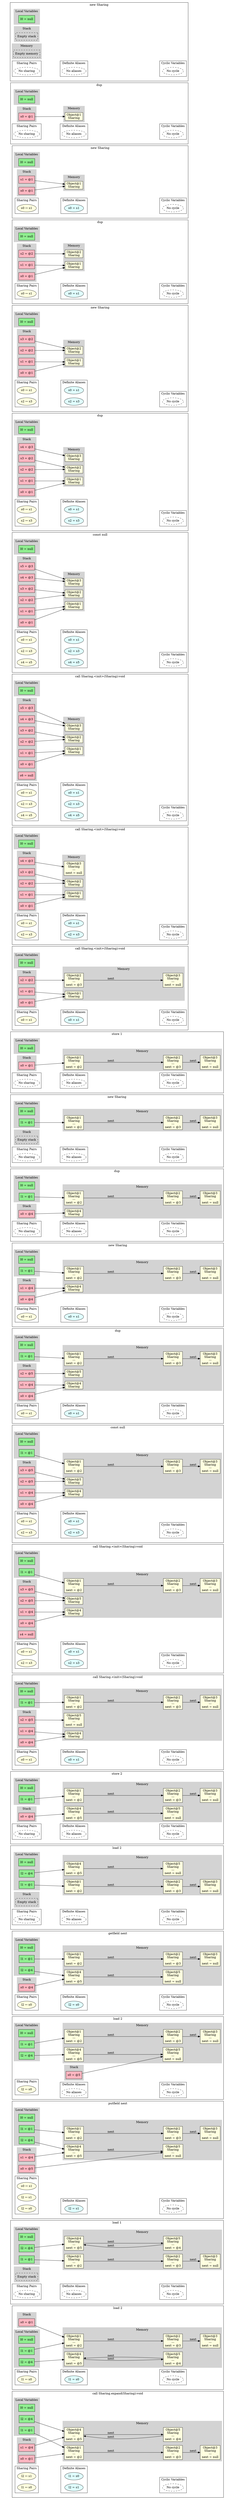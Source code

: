 digraph MemoryGraph {
 node [shape=box, style=filled, fillcolor=lightblue];
 rankdir=LR;

 // Invisible anchor subgraph
 subgraph cluster_anchor {
 style=invis;
 anchor [style=invis, shape=point, width=0, height=0];
 }

 // Starting point for subgraph ordering
 anchor_start [style=invis, shape=point];

 anchor_530939452598342 [style=invis, shape=point];
 anchor_start -> anchor_530939452598342 [style=invis];
 anchor_start = anchor_530939452598342;

 subgraph cluster_530939452598342 {
 anchor_530939452598342 [style=invis];
 label="new Sharing";
 subgraph cluster_locals_530939452598342 {
 label="Local Variables";
 style=filled;
 color=lightgrey;
 node [style=filled, fillcolor=lightgreen];
 "l0_530939452598342" [label="l0 = null"];
 }

 subgraph cluster_stack_530939452598342 {
 label="Stack";
 style=filled;
 color=lightgrey;
 node [style=filled, fillcolor=lightpink];
 "empty_stack_530939452598342" [label="Empty stack", style=dashed, fillcolor=white];
 }

 subgraph cluster_memory_530939452598342 {
 label="Memory";
 style=filled;
 color=lightgrey;
 node [style=filled, fillcolor=lightyellow];
 "empty_memory_530939452598342" [label="Empty memory", style=dashed, fillcolor=white];
 }


 // Sharing pairs
 subgraph cluster_sharing_530939452598342 {
 label="Sharing Pairs";
 node [shape=ellipse, style=filled, fillcolor=lightyellow];
 "empty_sharing_530939452598342" [label="No sharing", style=dashed, fillcolor=white];
 }

    // Alias pairs
    subgraph cluster_aliases_530939452598342 {
      label="Definite Aliases";
      node [shape=ellipse, style=filled, fillcolor=lightcyan];
      "empty_alias_530939452598342" [label="No aliases", style=dashed, fillcolor=white];
    }

 // Cyclic variables
 subgraph cluster_cyclic_530939452598342 {
 label="Cyclic Variables";
 node [shape=ellipse];
 "empty_cyclic_530939452598342" [label="No cycle", style=dashed, fillcolor=white];
 }
 // Invisible edge for horizontal alignment
 "empty_sharing_530939452598342" -> "empty_alias_530939452598342" [style=invis, weight=10];
 // Invisible edge for horizontal alignment
 "empty_alias_530939452598342" -> "empty_cyclic_530939452598342" [style=invis, weight=10];
 }
 anchor_530939456275569 [style=invis, shape=point];
 anchor_start -> anchor_530939456275569 [style=invis];
 anchor_start = anchor_530939456275569;

 subgraph cluster_530939456275569 {
 anchor_530939456275569 [style=invis];
 label="dup";
 subgraph cluster_locals_530939456275569 {
 label="Local Variables";
 style=filled;
 color=lightgrey;
 node [style=filled, fillcolor=lightgreen];
 "l0_530939456275569" [label="l0 = null"];
 }

 subgraph cluster_stack_530939456275569 {
 label="Stack";
 style=filled;
 color=lightgrey;
 node [style=filled, fillcolor=lightpink];
 "s0_530939456275569" [label="s0 = @1"];
 }

 subgraph cluster_memory_530939456275569 {
 label="Memory";
 style=filled;
 color=lightgrey;
 node [style=filled, fillcolor=lightyellow];
 "obj1_530939456275569" [label="Object@1\nSharing"];
 }

 "s0_530939456275569" -> "obj1_530939456275569";

 // Sharing pairs
 subgraph cluster_sharing_530939456275569 {
 label="Sharing Pairs";
 node [shape=ellipse, style=filled, fillcolor=lightyellow];
 "empty_sharing_530939456275569" [label="No sharing", style=dashed, fillcolor=white];
 }

    // Alias pairs
    subgraph cluster_aliases_530939456275569 {
      label="Definite Aliases";
      node [shape=ellipse, style=filled, fillcolor=lightcyan];
      "empty_alias_530939456275569" [label="No aliases", style=dashed, fillcolor=white];
    }

 // Cyclic variables
 subgraph cluster_cyclic_530939456275569 {
 label="Cyclic Variables";
 node [shape=ellipse];
 "empty_cyclic_530939456275569" [label="No cycle", style=dashed, fillcolor=white];
 }
 // Invisible edge for horizontal alignment
 "empty_sharing_530939456275569" -> "empty_alias_530939456275569" [style=invis, weight=10];
 // Invisible edge for horizontal alignment
 "empty_alias_530939456275569" -> "empty_cyclic_530939456275569" [style=invis, weight=10];
 }
 anchor_530939457471762 [style=invis, shape=point];
 anchor_start -> anchor_530939457471762 [style=invis];
 anchor_start = anchor_530939457471762;

 subgraph cluster_530939457471762 {
 anchor_530939457471762 [style=invis];
 label="new Sharing";
 subgraph cluster_locals_530939457471762 {
 label="Local Variables";
 style=filled;
 color=lightgrey;
 node [style=filled, fillcolor=lightgreen];
 "l0_530939457471762" [label="l0 = null"];
 }

 subgraph cluster_stack_530939457471762 {
 label="Stack";
 style=filled;
 color=lightgrey;
 node [style=filled, fillcolor=lightpink];
 "s0_530939457471762" [label="s0 = @1"];
 "s1_530939457471762" [label="s1 = @1"];
 }

 subgraph cluster_memory_530939457471762 {
 label="Memory";
 style=filled;
 color=lightgrey;
 node [style=filled, fillcolor=lightyellow];
 "obj1_530939457471762" [label="Object@1\nSharing"];
 }

 "s0_530939457471762" -> "obj1_530939457471762";
 "s1_530939457471762" -> "obj1_530939457471762";

 // Sharing pairs
 subgraph cluster_sharing_530939457471762 {
 label="Sharing Pairs";
 node [shape=ellipse, style=filled, fillcolor=lightyellow];
 "pair0_530939457471762" [label="s0 ↔ s1"];
 }

    // Alias pairs
    subgraph cluster_aliases_530939457471762 {
      label="Definite Aliases";
      node [shape=ellipse, style=filled, fillcolor=lightcyan];
      "alias0_530939457471762" [label="s0 = s1"];
    }

 // Cyclic variables
 subgraph cluster_cyclic_530939457471762 {
 label="Cyclic Variables";
 node [shape=ellipse];
 "empty_cyclic_530939457471762" [label="No cycle", style=dashed, fillcolor=white];
 }
 // Invisible edge for horizontal alignment
 "pair0_530939457471762" -> "alias0_530939457471762" [style=invis, weight=10];
 // Invisible edge for horizontal alignment
 "alias0_530939457471762" -> "empty_cyclic_530939457471762" [style=invis, weight=10];
 }
 anchor_530939460125138 [style=invis, shape=point];
 anchor_start -> anchor_530939460125138 [style=invis];
 anchor_start = anchor_530939460125138;

 subgraph cluster_530939460125138 {
 anchor_530939460125138 [style=invis];
 label="dup";
 subgraph cluster_locals_530939460125138 {
 label="Local Variables";
 style=filled;
 color=lightgrey;
 node [style=filled, fillcolor=lightgreen];
 "l0_530939460125138" [label="l0 = null"];
 }

 subgraph cluster_stack_530939460125138 {
 label="Stack";
 style=filled;
 color=lightgrey;
 node [style=filled, fillcolor=lightpink];
 "s0_530939460125138" [label="s0 = @1"];
 "s1_530939460125138" [label="s1 = @1"];
 "s2_530939460125138" [label="s2 = @2"];
 }

 subgraph cluster_memory_530939460125138 {
 label="Memory";
 style=filled;
 color=lightgrey;
 node [style=filled, fillcolor=lightyellow];
 "obj1_530939460125138" [label="Object@1\nSharing"];
 "obj2_530939460125138" [label="Object@2\nSharing"];
 }

 "s0_530939460125138" -> "obj1_530939460125138";
 "s1_530939460125138" -> "obj1_530939460125138";
 "s2_530939460125138" -> "obj2_530939460125138";

 // Sharing pairs
 subgraph cluster_sharing_530939460125138 {
 label="Sharing Pairs";
 node [shape=ellipse, style=filled, fillcolor=lightyellow];
 "pair0_530939460125138" [label="s0 ↔ s1"];
 }

    // Alias pairs
    subgraph cluster_aliases_530939460125138 {
      label="Definite Aliases";
      node [shape=ellipse, style=filled, fillcolor=lightcyan];
      "alias0_530939460125138" [label="s0 = s1"];
    }

 // Cyclic variables
 subgraph cluster_cyclic_530939460125138 {
 label="Cyclic Variables";
 node [shape=ellipse];
 "empty_cyclic_530939460125138" [label="No cycle", style=dashed, fillcolor=white];
 }
 // Invisible edge for horizontal alignment
 "pair0_530939460125138" -> "alias0_530939460125138" [style=invis, weight=10];
 // Invisible edge for horizontal alignment
 "alias0_530939460125138" -> "empty_cyclic_530939460125138" [style=invis, weight=10];
 }
 anchor_530939461370023 [style=invis, shape=point];
 anchor_start -> anchor_530939461370023 [style=invis];
 anchor_start = anchor_530939461370023;

 subgraph cluster_530939461370023 {
 anchor_530939461370023 [style=invis];
 label="new Sharing";
 subgraph cluster_locals_530939461370023 {
 label="Local Variables";
 style=filled;
 color=lightgrey;
 node [style=filled, fillcolor=lightgreen];
 "l0_530939461370023" [label="l0 = null"];
 }

 subgraph cluster_stack_530939461370023 {
 label="Stack";
 style=filled;
 color=lightgrey;
 node [style=filled, fillcolor=lightpink];
 "s0_530939461370023" [label="s0 = @1"];
 "s1_530939461370023" [label="s1 = @1"];
 "s2_530939461370023" [label="s2 = @2"];
 "s3_530939461370023" [label="s3 = @2"];
 }

 subgraph cluster_memory_530939461370023 {
 label="Memory";
 style=filled;
 color=lightgrey;
 node [style=filled, fillcolor=lightyellow];
 "obj1_530939461370023" [label="Object@1\nSharing"];
 "obj2_530939461370023" [label="Object@2\nSharing"];
 }

 "s0_530939461370023" -> "obj1_530939461370023";
 "s1_530939461370023" -> "obj1_530939461370023";
 "s2_530939461370023" -> "obj2_530939461370023";
 "s3_530939461370023" -> "obj2_530939461370023";

 // Sharing pairs
 subgraph cluster_sharing_530939461370023 {
 label="Sharing Pairs";
 node [shape=ellipse, style=filled, fillcolor=lightyellow];
 "pair0_530939461370023" [label="s0 ↔ s1"];
 "pair1_530939461370023" [label="s2 ↔ s3"];
 }

    // Alias pairs
    subgraph cluster_aliases_530939461370023 {
      label="Definite Aliases";
      node [shape=ellipse, style=filled, fillcolor=lightcyan];
      "alias0_530939461370023" [label="s0 = s1"];
      "alias1_530939461370023" [label="s2 = s3"];
    }

 // Cyclic variables
 subgraph cluster_cyclic_530939461370023 {
 label="Cyclic Variables";
 node [shape=ellipse];
 "empty_cyclic_530939461370023" [label="No cycle", style=dashed, fillcolor=white];
 }
 // Invisible edge for horizontal alignment
 "pair1_530939461370023" -> "alias1_530939461370023" [style=invis, weight=10];
 // Invisible edge for horizontal alignment
 "alias1_530939461370023" -> "empty_cyclic_530939461370023" [style=invis, weight=10];
 }
 anchor_530939463911241 [style=invis, shape=point];
 anchor_start -> anchor_530939463911241 [style=invis];
 anchor_start = anchor_530939463911241;

 subgraph cluster_530939463911241 {
 anchor_530939463911241 [style=invis];
 label="dup";
 subgraph cluster_locals_530939463911241 {
 label="Local Variables";
 style=filled;
 color=lightgrey;
 node [style=filled, fillcolor=lightgreen];
 "l0_530939463911241" [label="l0 = null"];
 }

 subgraph cluster_stack_530939463911241 {
 label="Stack";
 style=filled;
 color=lightgrey;
 node [style=filled, fillcolor=lightpink];
 "s0_530939463911241" [label="s0 = @1"];
 "s1_530939463911241" [label="s1 = @1"];
 "s2_530939463911241" [label="s2 = @2"];
 "s3_530939463911241" [label="s3 = @2"];
 "s4_530939463911241" [label="s4 = @3"];
 }

 subgraph cluster_memory_530939463911241 {
 label="Memory";
 style=filled;
 color=lightgrey;
 node [style=filled, fillcolor=lightyellow];
 "obj1_530939463911241" [label="Object@1\nSharing"];
 "obj2_530939463911241" [label="Object@2\nSharing"];
 "obj3_530939463911241" [label="Object@3\nSharing"];
 }

 "s0_530939463911241" -> "obj1_530939463911241";
 "s1_530939463911241" -> "obj1_530939463911241";
 "s2_530939463911241" -> "obj2_530939463911241";
 "s3_530939463911241" -> "obj2_530939463911241";
 "s4_530939463911241" -> "obj3_530939463911241";

 // Sharing pairs
 subgraph cluster_sharing_530939463911241 {
 label="Sharing Pairs";
 node [shape=ellipse, style=filled, fillcolor=lightyellow];
 "pair0_530939463911241" [label="s0 ↔ s1"];
 "pair1_530939463911241" [label="s2 ↔ s3"];
 }

    // Alias pairs
    subgraph cluster_aliases_530939463911241 {
      label="Definite Aliases";
      node [shape=ellipse, style=filled, fillcolor=lightcyan];
      "alias0_530939463911241" [label="s0 = s1"];
      "alias1_530939463911241" [label="s2 = s3"];
    }

 // Cyclic variables
 subgraph cluster_cyclic_530939463911241 {
 label="Cyclic Variables";
 node [shape=ellipse];
 "empty_cyclic_530939463911241" [label="No cycle", style=dashed, fillcolor=white];
 }
 // Invisible edge for horizontal alignment
 "pair1_530939463911241" -> "alias1_530939463911241" [style=invis, weight=10];
 // Invisible edge for horizontal alignment
 "alias1_530939463911241" -> "empty_cyclic_530939463911241" [style=invis, weight=10];
 }
 anchor_530939466266477 [style=invis, shape=point];
 anchor_start -> anchor_530939466266477 [style=invis];
 anchor_start = anchor_530939466266477;

 subgraph cluster_530939466266477 {
 anchor_530939466266477 [style=invis];
 label="const null";
 subgraph cluster_locals_530939466266477 {
 label="Local Variables";
 style=filled;
 color=lightgrey;
 node [style=filled, fillcolor=lightgreen];
 "l0_530939466266477" [label="l0 = null"];
 }

 subgraph cluster_stack_530939466266477 {
 label="Stack";
 style=filled;
 color=lightgrey;
 node [style=filled, fillcolor=lightpink];
 "s0_530939466266477" [label="s0 = @1"];
 "s1_530939466266477" [label="s1 = @1"];
 "s2_530939466266477" [label="s2 = @2"];
 "s3_530939466266477" [label="s3 = @2"];
 "s4_530939466266477" [label="s4 = @3"];
 "s5_530939466266477" [label="s5 = @3"];
 }

 subgraph cluster_memory_530939466266477 {
 label="Memory";
 style=filled;
 color=lightgrey;
 node [style=filled, fillcolor=lightyellow];
 "obj1_530939466266477" [label="Object@1\nSharing"];
 "obj2_530939466266477" [label="Object@2\nSharing"];
 "obj3_530939466266477" [label="Object@3\nSharing"];
 }

 "s0_530939466266477" -> "obj1_530939466266477";
 "s1_530939466266477" -> "obj1_530939466266477";
 "s2_530939466266477" -> "obj2_530939466266477";
 "s3_530939466266477" -> "obj2_530939466266477";
 "s4_530939466266477" -> "obj3_530939466266477";
 "s5_530939466266477" -> "obj3_530939466266477";

 // Sharing pairs
 subgraph cluster_sharing_530939466266477 {
 label="Sharing Pairs";
 node [shape=ellipse, style=filled, fillcolor=lightyellow];
 "pair0_530939466266477" [label="s0 ↔ s1"];
 "pair1_530939466266477" [label="s2 ↔ s3"];
 "pair2_530939466266477" [label="s4 ↔ s5"];
 }

    // Alias pairs
    subgraph cluster_aliases_530939466266477 {
      label="Definite Aliases";
      node [shape=ellipse, style=filled, fillcolor=lightcyan];
      "alias0_530939466266477" [label="s0 = s1"];
      "alias1_530939466266477" [label="s2 = s3"];
      "alias2_530939466266477" [label="s4 = s5"];
    }

 // Cyclic variables
 subgraph cluster_cyclic_530939466266477 {
 label="Cyclic Variables";
 node [shape=ellipse];
 "empty_cyclic_530939466266477" [label="No cycle", style=dashed, fillcolor=white];
 }
 // Invisible edge for horizontal alignment
 "pair2_530939466266477" -> "alias2_530939466266477" [style=invis, weight=10];
 // Invisible edge for horizontal alignment
 "alias2_530939466266477" -> "empty_cyclic_530939466266477" [style=invis, weight=10];
 }
 anchor_530939477790669 [style=invis, shape=point];
 anchor_start -> anchor_530939477790669 [style=invis];
 anchor_start = anchor_530939477790669;

 subgraph cluster_530939477790669 {
 anchor_530939477790669 [style=invis];
 label="call Sharing.<init>(Sharing):void";
 subgraph cluster_locals_530939477790669 {
 label="Local Variables";
 style=filled;
 color=lightgrey;
 node [style=filled, fillcolor=lightgreen];
 "l0_530939477790669" [label="l0 = null"];
 }

 subgraph cluster_stack_530939477790669 {
 label="Stack";
 style=filled;
 color=lightgrey;
 node [style=filled, fillcolor=lightpink];
 "s0_530939477790669" [label="s0 = @1"];
 "s1_530939477790669" [label="s1 = @1"];
 "s2_530939477790669" [label="s2 = @2"];
 "s3_530939477790669" [label="s3 = @2"];
 "s4_530939477790669" [label="s4 = @3"];
 "s5_530939477790669" [label="s5 = @3"];
 "s6_530939477790669" [label="s6 = null"];
 }

 subgraph cluster_memory_530939477790669 {
 label="Memory";
 style=filled;
 color=lightgrey;
 node [style=filled, fillcolor=lightyellow];
 "obj1_530939477790669" [label="Object@1\nSharing"];
 "obj2_530939477790669" [label="Object@2\nSharing"];
 "obj3_530939477790669" [label="Object@3\nSharing"];
 }

 "s0_530939477790669" -> "obj1_530939477790669";
 "s1_530939477790669" -> "obj1_530939477790669";
 "s2_530939477790669" -> "obj2_530939477790669";
 "s3_530939477790669" -> "obj2_530939477790669";
 "s4_530939477790669" -> "obj3_530939477790669";
 "s5_530939477790669" -> "obj3_530939477790669";

 // Sharing pairs
 subgraph cluster_sharing_530939477790669 {
 label="Sharing Pairs";
 node [shape=ellipse, style=filled, fillcolor=lightyellow];
 "pair0_530939477790669" [label="s0 ↔ s1"];
 "pair1_530939477790669" [label="s2 ↔ s3"];
 "pair2_530939477790669" [label="s4 ↔ s5"];
 }

    // Alias pairs
    subgraph cluster_aliases_530939477790669 {
      label="Definite Aliases";
      node [shape=ellipse, style=filled, fillcolor=lightcyan];
      "alias0_530939477790669" [label="s0 = s1"];
      "alias1_530939477790669" [label="s2 = s3"];
      "alias2_530939477790669" [label="s4 = s5"];
    }

 // Cyclic variables
 subgraph cluster_cyclic_530939477790669 {
 label="Cyclic Variables";
 node [shape=ellipse];
 "empty_cyclic_530939477790669" [label="No cycle", style=dashed, fillcolor=white];
 }
 // Invisible edge for horizontal alignment
 "pair2_530939477790669" -> "alias2_530939477790669" [style=invis, weight=10];
 // Invisible edge for horizontal alignment
 "alias2_530939477790669" -> "empty_cyclic_530939477790669" [style=invis, weight=10];
 }
 anchor_530939489368222 [style=invis, shape=point];
 anchor_start -> anchor_530939489368222 [style=invis];
 anchor_start = anchor_530939489368222;

 subgraph cluster_530939489368222 {
 anchor_530939489368222 [style=invis];
 label="call Sharing.<init>(Sharing):void";
 subgraph cluster_locals_530939489368222 {
 label="Local Variables";
 style=filled;
 color=lightgrey;
 node [style=filled, fillcolor=lightgreen];
 "l0_530939489368222" [label="l0 = null"];
 }

 subgraph cluster_stack_530939489368222 {
 label="Stack";
 style=filled;
 color=lightgrey;
 node [style=filled, fillcolor=lightpink];
 "s0_530939489368222" [label="s0 = @1"];
 "s1_530939489368222" [label="s1 = @1"];
 "s2_530939489368222" [label="s2 = @2"];
 "s3_530939489368222" [label="s3 = @2"];
 "s4_530939489368222" [label="s4 = @3"];
 }

 subgraph cluster_memory_530939489368222 {
 label="Memory";
 style=filled;
 color=lightgrey;
 node [style=filled, fillcolor=lightyellow];
 "obj1_530939489368222" [label="Object@1\nSharing"];
 "obj2_530939489368222" [label="Object@2\nSharing"];
 "obj3_530939489368222" [label="Object@3\nSharing\n---\nnext = null\n"];
 }

 "s0_530939489368222" -> "obj1_530939489368222";
 "s1_530939489368222" -> "obj1_530939489368222";
 "s2_530939489368222" -> "obj2_530939489368222";
 "s3_530939489368222" -> "obj2_530939489368222";
 "s4_530939489368222" -> "obj3_530939489368222";

 // Sharing pairs
 subgraph cluster_sharing_530939489368222 {
 label="Sharing Pairs";
 node [shape=ellipse, style=filled, fillcolor=lightyellow];
 "pair0_530939489368222" [label="s0 ↔ s1"];
 "pair1_530939489368222" [label="s2 ↔ s3"];
 }

    // Alias pairs
    subgraph cluster_aliases_530939489368222 {
      label="Definite Aliases";
      node [shape=ellipse, style=filled, fillcolor=lightcyan];
      "alias0_530939489368222" [label="s0 = s1"];
      "alias1_530939489368222" [label="s2 = s3"];
    }

 // Cyclic variables
 subgraph cluster_cyclic_530939489368222 {
 label="Cyclic Variables";
 node [shape=ellipse];
 "empty_cyclic_530939489368222" [label="No cycle", style=dashed, fillcolor=white];
 }
 // Invisible edge for horizontal alignment
 "pair1_530939489368222" -> "alias1_530939489368222" [style=invis, weight=10];
 // Invisible edge for horizontal alignment
 "alias1_530939489368222" -> "empty_cyclic_530939489368222" [style=invis, weight=10];
 }
 anchor_530939497040894 [style=invis, shape=point];
 anchor_start -> anchor_530939497040894 [style=invis];
 anchor_start = anchor_530939497040894;

 subgraph cluster_530939497040894 {
 anchor_530939497040894 [style=invis];
 label="call Sharing.<init>(Sharing):void";
 subgraph cluster_locals_530939497040894 {
 label="Local Variables";
 style=filled;
 color=lightgrey;
 node [style=filled, fillcolor=lightgreen];
 "l0_530939497040894" [label="l0 = null"];
 }

 subgraph cluster_stack_530939497040894 {
 label="Stack";
 style=filled;
 color=lightgrey;
 node [style=filled, fillcolor=lightpink];
 "s0_530939497040894" [label="s0 = @1"];
 "s1_530939497040894" [label="s1 = @1"];
 "s2_530939497040894" [label="s2 = @2"];
 }

 subgraph cluster_memory_530939497040894 {
 label="Memory";
 style=filled;
 color=lightgrey;
 node [style=filled, fillcolor=lightyellow];
 "obj1_530939497040894" [label="Object@1\nSharing"];
 "obj2_530939497040894" [label="Object@2\nSharing\n---\nnext = @3\n"];
 "obj3_530939497040894" [label="Object@3\nSharing\n---\nnext = null\n"];
 }

 "s0_530939497040894" -> "obj1_530939497040894";
 "s1_530939497040894" -> "obj1_530939497040894";
 "s2_530939497040894" -> "obj2_530939497040894";
 "obj2_530939497040894" -> "obj3_530939497040894" [label="next"];

 // Sharing pairs
 subgraph cluster_sharing_530939497040894 {
 label="Sharing Pairs";
 node [shape=ellipse, style=filled, fillcolor=lightyellow];
 "pair0_530939497040894" [label="s0 ↔ s1"];
 }

    // Alias pairs
    subgraph cluster_aliases_530939497040894 {
      label="Definite Aliases";
      node [shape=ellipse, style=filled, fillcolor=lightcyan];
      "alias0_530939497040894" [label="s0 = s1"];
    }

 // Cyclic variables
 subgraph cluster_cyclic_530939497040894 {
 label="Cyclic Variables";
 node [shape=ellipse];
 "empty_cyclic_530939497040894" [label="No cycle", style=dashed, fillcolor=white];
 }
 // Invisible edge for horizontal alignment
 "pair0_530939497040894" -> "alias0_530939497040894" [style=invis, weight=10];
 // Invisible edge for horizontal alignment
 "alias0_530939497040894" -> "empty_cyclic_530939497040894" [style=invis, weight=10];
 }
 anchor_530939499697976 [style=invis, shape=point];
 anchor_start -> anchor_530939499697976 [style=invis];
 anchor_start = anchor_530939499697976;

 subgraph cluster_530939499697976 {
 anchor_530939499697976 [style=invis];
 label="store 1";
 subgraph cluster_locals_530939499697976 {
 label="Local Variables";
 style=filled;
 color=lightgrey;
 node [style=filled, fillcolor=lightgreen];
 "l0_530939499697976" [label="l0 = null"];
 }

 subgraph cluster_stack_530939499697976 {
 label="Stack";
 style=filled;
 color=lightgrey;
 node [style=filled, fillcolor=lightpink];
 "s0_530939499697976" [label="s0 = @1"];
 }

 subgraph cluster_memory_530939499697976 {
 label="Memory";
 style=filled;
 color=lightgrey;
 node [style=filled, fillcolor=lightyellow];
 "obj1_530939499697976" [label="Object@1\nSharing\n---\nnext = @2\n"];
 "obj2_530939499697976" [label="Object@2\nSharing\n---\nnext = @3\n"];
 "obj3_530939499697976" [label="Object@3\nSharing\n---\nnext = null\n"];
 }

 "s0_530939499697976" -> "obj1_530939499697976";
 "obj1_530939499697976" -> "obj2_530939499697976" [label="next"];
 "obj2_530939499697976" -> "obj3_530939499697976" [label="next"];

 // Sharing pairs
 subgraph cluster_sharing_530939499697976 {
 label="Sharing Pairs";
 node [shape=ellipse, style=filled, fillcolor=lightyellow];
 "empty_sharing_530939499697976" [label="No sharing", style=dashed, fillcolor=white];
 }

    // Alias pairs
    subgraph cluster_aliases_530939499697976 {
      label="Definite Aliases";
      node [shape=ellipse, style=filled, fillcolor=lightcyan];
      "empty_alias_530939499697976" [label="No aliases", style=dashed, fillcolor=white];
    }

 // Cyclic variables
 subgraph cluster_cyclic_530939499697976 {
 label="Cyclic Variables";
 node [shape=ellipse];
 "empty_cyclic_530939499697976" [label="No cycle", style=dashed, fillcolor=white];
 }
 // Invisible edge for horizontal alignment
 "empty_sharing_530939499697976" -> "empty_alias_530939499697976" [style=invis, weight=10];
 // Invisible edge for horizontal alignment
 "empty_alias_530939499697976" -> "empty_cyclic_530939499697976" [style=invis, weight=10];
 }
 anchor_530939511970388 [style=invis, shape=point];
 anchor_start -> anchor_530939511970388 [style=invis];
 anchor_start = anchor_530939511970388;

 subgraph cluster_530939511970388 {
 anchor_530939511970388 [style=invis];
 label="new Sharing";
 subgraph cluster_locals_530939511970388 {
 label="Local Variables";
 style=filled;
 color=lightgrey;
 node [style=filled, fillcolor=lightgreen];
 "l0_530939511970388" [label="l0 = null"];
 "l1_530939511970388" [label="l1 = @1"];
 }

 subgraph cluster_stack_530939511970388 {
 label="Stack";
 style=filled;
 color=lightgrey;
 node [style=filled, fillcolor=lightpink];
 "empty_stack_530939511970388" [label="Empty stack", style=dashed, fillcolor=white];
 }

 subgraph cluster_memory_530939511970388 {
 label="Memory";
 style=filled;
 color=lightgrey;
 node [style=filled, fillcolor=lightyellow];
 "obj1_530939511970388" [label="Object@1\nSharing\n---\nnext = @2\n"];
 "obj2_530939511970388" [label="Object@2\nSharing\n---\nnext = @3\n"];
 "obj3_530939511970388" [label="Object@3\nSharing\n---\nnext = null\n"];
 }

 "l1_530939511970388" -> "obj1_530939511970388";
 "obj1_530939511970388" -> "obj2_530939511970388" [label="next"];
 "obj2_530939511970388" -> "obj3_530939511970388" [label="next"];

 // Sharing pairs
 subgraph cluster_sharing_530939511970388 {
 label="Sharing Pairs";
 node [shape=ellipse, style=filled, fillcolor=lightyellow];
 "empty_sharing_530939511970388" [label="No sharing", style=dashed, fillcolor=white];
 }

    // Alias pairs
    subgraph cluster_aliases_530939511970388 {
      label="Definite Aliases";
      node [shape=ellipse, style=filled, fillcolor=lightcyan];
      "empty_alias_530939511970388" [label="No aliases", style=dashed, fillcolor=white];
    }

 // Cyclic variables
 subgraph cluster_cyclic_530939511970388 {
 label="Cyclic Variables";
 node [shape=ellipse];
 "empty_cyclic_530939511970388" [label="No cycle", style=dashed, fillcolor=white];
 }
 // Invisible edge for horizontal alignment
 "empty_sharing_530939511970388" -> "empty_alias_530939511970388" [style=invis, weight=10];
 // Invisible edge for horizontal alignment
 "empty_alias_530939511970388" -> "empty_cyclic_530939511970388" [style=invis, weight=10];
 }
 anchor_530939515306528 [style=invis, shape=point];
 anchor_start -> anchor_530939515306528 [style=invis];
 anchor_start = anchor_530939515306528;

 subgraph cluster_530939515306528 {
 anchor_530939515306528 [style=invis];
 label="dup";
 subgraph cluster_locals_530939515306528 {
 label="Local Variables";
 style=filled;
 color=lightgrey;
 node [style=filled, fillcolor=lightgreen];
 "l0_530939515306528" [label="l0 = null"];
 "l1_530939515306528" [label="l1 = @1"];
 }

 subgraph cluster_stack_530939515306528 {
 label="Stack";
 style=filled;
 color=lightgrey;
 node [style=filled, fillcolor=lightpink];
 "s0_530939515306528" [label="s0 = @4"];
 }

 subgraph cluster_memory_530939515306528 {
 label="Memory";
 style=filled;
 color=lightgrey;
 node [style=filled, fillcolor=lightyellow];
 "obj1_530939515306528" [label="Object@1\nSharing\n---\nnext = @2\n"];
 "obj2_530939515306528" [label="Object@2\nSharing\n---\nnext = @3\n"];
 "obj3_530939515306528" [label="Object@3\nSharing\n---\nnext = null\n"];
 "obj4_530939515306528" [label="Object@4\nSharing"];
 }

 "l1_530939515306528" -> "obj1_530939515306528";
 "s0_530939515306528" -> "obj4_530939515306528";
 "obj1_530939515306528" -> "obj2_530939515306528" [label="next"];
 "obj2_530939515306528" -> "obj3_530939515306528" [label="next"];

 // Sharing pairs
 subgraph cluster_sharing_530939515306528 {
 label="Sharing Pairs";
 node [shape=ellipse, style=filled, fillcolor=lightyellow];
 "empty_sharing_530939515306528" [label="No sharing", style=dashed, fillcolor=white];
 }

    // Alias pairs
    subgraph cluster_aliases_530939515306528 {
      label="Definite Aliases";
      node [shape=ellipse, style=filled, fillcolor=lightcyan];
      "empty_alias_530939515306528" [label="No aliases", style=dashed, fillcolor=white];
    }

 // Cyclic variables
 subgraph cluster_cyclic_530939515306528 {
 label="Cyclic Variables";
 node [shape=ellipse];
 "empty_cyclic_530939515306528" [label="No cycle", style=dashed, fillcolor=white];
 }
 // Invisible edge for horizontal alignment
 "empty_sharing_530939515306528" -> "empty_alias_530939515306528" [style=invis, weight=10];
 // Invisible edge for horizontal alignment
 "empty_alias_530939515306528" -> "empty_cyclic_530939515306528" [style=invis, weight=10];
 }
 anchor_530939523930280 [style=invis, shape=point];
 anchor_start -> anchor_530939523930280 [style=invis];
 anchor_start = anchor_530939523930280;

 subgraph cluster_530939523930280 {
 anchor_530939523930280 [style=invis];
 label="new Sharing";
 subgraph cluster_locals_530939523930280 {
 label="Local Variables";
 style=filled;
 color=lightgrey;
 node [style=filled, fillcolor=lightgreen];
 "l0_530939523930280" [label="l0 = null"];
 "l1_530939523930280" [label="l1 = @1"];
 }

 subgraph cluster_stack_530939523930280 {
 label="Stack";
 style=filled;
 color=lightgrey;
 node [style=filled, fillcolor=lightpink];
 "s0_530939523930280" [label="s0 = @4"];
 "s1_530939523930280" [label="s1 = @4"];
 }

 subgraph cluster_memory_530939523930280 {
 label="Memory";
 style=filled;
 color=lightgrey;
 node [style=filled, fillcolor=lightyellow];
 "obj1_530939523930280" [label="Object@1\nSharing\n---\nnext = @2\n"];
 "obj2_530939523930280" [label="Object@2\nSharing\n---\nnext = @3\n"];
 "obj3_530939523930280" [label="Object@3\nSharing\n---\nnext = null\n"];
 "obj4_530939523930280" [label="Object@4\nSharing"];
 }

 "l1_530939523930280" -> "obj1_530939523930280";
 "s0_530939523930280" -> "obj4_530939523930280";
 "s1_530939523930280" -> "obj4_530939523930280";
 "obj1_530939523930280" -> "obj2_530939523930280" [label="next"];
 "obj2_530939523930280" -> "obj3_530939523930280" [label="next"];

 // Sharing pairs
 subgraph cluster_sharing_530939523930280 {
 label="Sharing Pairs";
 node [shape=ellipse, style=filled, fillcolor=lightyellow];
 "pair0_530939523930280" [label="s0 ↔ s1"];
 }

    // Alias pairs
    subgraph cluster_aliases_530939523930280 {
      label="Definite Aliases";
      node [shape=ellipse, style=filled, fillcolor=lightcyan];
      "alias0_530939523930280" [label="s0 = s1"];
    }

 // Cyclic variables
 subgraph cluster_cyclic_530939523930280 {
 label="Cyclic Variables";
 node [shape=ellipse];
 "empty_cyclic_530939523930280" [label="No cycle", style=dashed, fillcolor=white];
 }
 // Invisible edge for horizontal alignment
 "pair0_530939523930280" -> "alias0_530939523930280" [style=invis, weight=10];
 // Invisible edge for horizontal alignment
 "alias0_530939523930280" -> "empty_cyclic_530939523930280" [style=invis, weight=10];
 }
 anchor_530939527023424 [style=invis, shape=point];
 anchor_start -> anchor_530939527023424 [style=invis];
 anchor_start = anchor_530939527023424;

 subgraph cluster_530939527023424 {
 anchor_530939527023424 [style=invis];
 label="dup";
 subgraph cluster_locals_530939527023424 {
 label="Local Variables";
 style=filled;
 color=lightgrey;
 node [style=filled, fillcolor=lightgreen];
 "l0_530939527023424" [label="l0 = null"];
 "l1_530939527023424" [label="l1 = @1"];
 }

 subgraph cluster_stack_530939527023424 {
 label="Stack";
 style=filled;
 color=lightgrey;
 node [style=filled, fillcolor=lightpink];
 "s0_530939527023424" [label="s0 = @4"];
 "s1_530939527023424" [label="s1 = @4"];
 "s2_530939527023424" [label="s2 = @5"];
 }

 subgraph cluster_memory_530939527023424 {
 label="Memory";
 style=filled;
 color=lightgrey;
 node [style=filled, fillcolor=lightyellow];
 "obj1_530939527023424" [label="Object@1\nSharing\n---\nnext = @2\n"];
 "obj2_530939527023424" [label="Object@2\nSharing\n---\nnext = @3\n"];
 "obj3_530939527023424" [label="Object@3\nSharing\n---\nnext = null\n"];
 "obj4_530939527023424" [label="Object@4\nSharing"];
 "obj5_530939527023424" [label="Object@5\nSharing"];
 }

 "l1_530939527023424" -> "obj1_530939527023424";
 "s0_530939527023424" -> "obj4_530939527023424";
 "s1_530939527023424" -> "obj4_530939527023424";
 "s2_530939527023424" -> "obj5_530939527023424";
 "obj1_530939527023424" -> "obj2_530939527023424" [label="next"];
 "obj2_530939527023424" -> "obj3_530939527023424" [label="next"];

 // Sharing pairs
 subgraph cluster_sharing_530939527023424 {
 label="Sharing Pairs";
 node [shape=ellipse, style=filled, fillcolor=lightyellow];
 "pair0_530939527023424" [label="s0 ↔ s1"];
 }

    // Alias pairs
    subgraph cluster_aliases_530939527023424 {
      label="Definite Aliases";
      node [shape=ellipse, style=filled, fillcolor=lightcyan];
      "alias0_530939527023424" [label="s0 = s1"];
    }

 // Cyclic variables
 subgraph cluster_cyclic_530939527023424 {
 label="Cyclic Variables";
 node [shape=ellipse];
 "empty_cyclic_530939527023424" [label="No cycle", style=dashed, fillcolor=white];
 }
 // Invisible edge for horizontal alignment
 "pair0_530939527023424" -> "alias0_530939527023424" [style=invis, weight=10];
 // Invisible edge for horizontal alignment
 "alias0_530939527023424" -> "empty_cyclic_530939527023424" [style=invis, weight=10];
 }
 anchor_530939533538545 [style=invis, shape=point];
 anchor_start -> anchor_530939533538545 [style=invis];
 anchor_start = anchor_530939533538545;

 subgraph cluster_530939533538545 {
 anchor_530939533538545 [style=invis];
 label="const null";
 subgraph cluster_locals_530939533538545 {
 label="Local Variables";
 style=filled;
 color=lightgrey;
 node [style=filled, fillcolor=lightgreen];
 "l0_530939533538545" [label="l0 = null"];
 "l1_530939533538545" [label="l1 = @1"];
 }

 subgraph cluster_stack_530939533538545 {
 label="Stack";
 style=filled;
 color=lightgrey;
 node [style=filled, fillcolor=lightpink];
 "s0_530939533538545" [label="s0 = @4"];
 "s1_530939533538545" [label="s1 = @4"];
 "s2_530939533538545" [label="s2 = @5"];
 "s3_530939533538545" [label="s3 = @5"];
 }

 subgraph cluster_memory_530939533538545 {
 label="Memory";
 style=filled;
 color=lightgrey;
 node [style=filled, fillcolor=lightyellow];
 "obj1_530939533538545" [label="Object@1\nSharing\n---\nnext = @2\n"];
 "obj2_530939533538545" [label="Object@2\nSharing\n---\nnext = @3\n"];
 "obj3_530939533538545" [label="Object@3\nSharing\n---\nnext = null\n"];
 "obj4_530939533538545" [label="Object@4\nSharing"];
 "obj5_530939533538545" [label="Object@5\nSharing"];
 }

 "l1_530939533538545" -> "obj1_530939533538545";
 "s0_530939533538545" -> "obj4_530939533538545";
 "s1_530939533538545" -> "obj4_530939533538545";
 "s2_530939533538545" -> "obj5_530939533538545";
 "s3_530939533538545" -> "obj5_530939533538545";
 "obj1_530939533538545" -> "obj2_530939533538545" [label="next"];
 "obj2_530939533538545" -> "obj3_530939533538545" [label="next"];

 // Sharing pairs
 subgraph cluster_sharing_530939533538545 {
 label="Sharing Pairs";
 node [shape=ellipse, style=filled, fillcolor=lightyellow];
 "pair0_530939533538545" [label="s0 ↔ s1"];
 "pair1_530939533538545" [label="s2 ↔ s3"];
 }

    // Alias pairs
    subgraph cluster_aliases_530939533538545 {
      label="Definite Aliases";
      node [shape=ellipse, style=filled, fillcolor=lightcyan];
      "alias0_530939533538545" [label="s0 = s1"];
      "alias1_530939533538545" [label="s2 = s3"];
    }

 // Cyclic variables
 subgraph cluster_cyclic_530939533538545 {
 label="Cyclic Variables";
 node [shape=ellipse];
 "empty_cyclic_530939533538545" [label="No cycle", style=dashed, fillcolor=white];
 }
 // Invisible edge for horizontal alignment
 "pair1_530939533538545" -> "alias1_530939533538545" [style=invis, weight=10];
 // Invisible edge for horizontal alignment
 "alias1_530939533538545" -> "empty_cyclic_530939533538545" [style=invis, weight=10];
 }
 anchor_530939554507355 [style=invis, shape=point];
 anchor_start -> anchor_530939554507355 [style=invis];
 anchor_start = anchor_530939554507355;

 subgraph cluster_530939554507355 {
 anchor_530939554507355 [style=invis];
 label="call Sharing.<init>(Sharing):void";
 subgraph cluster_locals_530939554507355 {
 label="Local Variables";
 style=filled;
 color=lightgrey;
 node [style=filled, fillcolor=lightgreen];
 "l0_530939554507355" [label="l0 = null"];
 "l1_530939554507355" [label="l1 = @1"];
 }

 subgraph cluster_stack_530939554507355 {
 label="Stack";
 style=filled;
 color=lightgrey;
 node [style=filled, fillcolor=lightpink];
 "s0_530939554507355" [label="s0 = @4"];
 "s1_530939554507355" [label="s1 = @4"];
 "s2_530939554507355" [label="s2 = @5"];
 "s3_530939554507355" [label="s3 = @5"];
 "s4_530939554507355" [label="s4 = null"];
 }

 subgraph cluster_memory_530939554507355 {
 label="Memory";
 style=filled;
 color=lightgrey;
 node [style=filled, fillcolor=lightyellow];
 "obj1_530939554507355" [label="Object@1\nSharing\n---\nnext = @2\n"];
 "obj2_530939554507355" [label="Object@2\nSharing\n---\nnext = @3\n"];
 "obj3_530939554507355" [label="Object@3\nSharing\n---\nnext = null\n"];
 "obj4_530939554507355" [label="Object@4\nSharing"];
 "obj5_530939554507355" [label="Object@5\nSharing"];
 }

 "l1_530939554507355" -> "obj1_530939554507355";
 "s0_530939554507355" -> "obj4_530939554507355";
 "s1_530939554507355" -> "obj4_530939554507355";
 "s2_530939554507355" -> "obj5_530939554507355";
 "s3_530939554507355" -> "obj5_530939554507355";
 "obj1_530939554507355" -> "obj2_530939554507355" [label="next"];
 "obj2_530939554507355" -> "obj3_530939554507355" [label="next"];

 // Sharing pairs
 subgraph cluster_sharing_530939554507355 {
 label="Sharing Pairs";
 node [shape=ellipse, style=filled, fillcolor=lightyellow];
 "pair0_530939554507355" [label="s0 ↔ s1"];
 "pair1_530939554507355" [label="s2 ↔ s3"];
 }

    // Alias pairs
    subgraph cluster_aliases_530939554507355 {
      label="Definite Aliases";
      node [shape=ellipse, style=filled, fillcolor=lightcyan];
      "alias0_530939554507355" [label="s0 = s1"];
      "alias1_530939554507355" [label="s2 = s3"];
    }

 // Cyclic variables
 subgraph cluster_cyclic_530939554507355 {
 label="Cyclic Variables";
 node [shape=ellipse];
 "empty_cyclic_530939554507355" [label="No cycle", style=dashed, fillcolor=white];
 }
 // Invisible edge for horizontal alignment
 "pair1_530939554507355" -> "alias1_530939554507355" [style=invis, weight=10];
 // Invisible edge for horizontal alignment
 "alias1_530939554507355" -> "empty_cyclic_530939554507355" [style=invis, weight=10];
 }
 anchor_530939567823697 [style=invis, shape=point];
 anchor_start -> anchor_530939567823697 [style=invis];
 anchor_start = anchor_530939567823697;

 subgraph cluster_530939567823697 {
 anchor_530939567823697 [style=invis];
 label="call Sharing.<init>(Sharing):void";
 subgraph cluster_locals_530939567823697 {
 label="Local Variables";
 style=filled;
 color=lightgrey;
 node [style=filled, fillcolor=lightgreen];
 "l0_530939567823697" [label="l0 = null"];
 "l1_530939567823697" [label="l1 = @1"];
 }

 subgraph cluster_stack_530939567823697 {
 label="Stack";
 style=filled;
 color=lightgrey;
 node [style=filled, fillcolor=lightpink];
 "s0_530939567823697" [label="s0 = @4"];
 "s1_530939567823697" [label="s1 = @4"];
 "s2_530939567823697" [label="s2 = @5"];
 }

 subgraph cluster_memory_530939567823697 {
 label="Memory";
 style=filled;
 color=lightgrey;
 node [style=filled, fillcolor=lightyellow];
 "obj1_530939567823697" [label="Object@1\nSharing\n---\nnext = @2\n"];
 "obj2_530939567823697" [label="Object@2\nSharing\n---\nnext = @3\n"];
 "obj3_530939567823697" [label="Object@3\nSharing\n---\nnext = null\n"];
 "obj4_530939567823697" [label="Object@4\nSharing"];
 "obj5_530939567823697" [label="Object@5\nSharing\n---\nnext = null\n"];
 }

 "l1_530939567823697" -> "obj1_530939567823697";
 "s0_530939567823697" -> "obj4_530939567823697";
 "s1_530939567823697" -> "obj4_530939567823697";
 "s2_530939567823697" -> "obj5_530939567823697";
 "obj1_530939567823697" -> "obj2_530939567823697" [label="next"];
 "obj2_530939567823697" -> "obj3_530939567823697" [label="next"];

 // Sharing pairs
 subgraph cluster_sharing_530939567823697 {
 label="Sharing Pairs";
 node [shape=ellipse, style=filled, fillcolor=lightyellow];
 "pair0_530939567823697" [label="s0 ↔ s1"];
 }

    // Alias pairs
    subgraph cluster_aliases_530939567823697 {
      label="Definite Aliases";
      node [shape=ellipse, style=filled, fillcolor=lightcyan];
      "alias0_530939567823697" [label="s0 = s1"];
    }

 // Cyclic variables
 subgraph cluster_cyclic_530939567823697 {
 label="Cyclic Variables";
 node [shape=ellipse];
 "empty_cyclic_530939567823697" [label="No cycle", style=dashed, fillcolor=white];
 }
 // Invisible edge for horizontal alignment
 "pair0_530939567823697" -> "alias0_530939567823697" [style=invis, weight=10];
 // Invisible edge for horizontal alignment
 "alias0_530939567823697" -> "empty_cyclic_530939567823697" [style=invis, weight=10];
 }
 anchor_530939573618503 [style=invis, shape=point];
 anchor_start -> anchor_530939573618503 [style=invis];
 anchor_start = anchor_530939573618503;

 subgraph cluster_530939573618503 {
 anchor_530939573618503 [style=invis];
 label="store 2";
 subgraph cluster_locals_530939573618503 {
 label="Local Variables";
 style=filled;
 color=lightgrey;
 node [style=filled, fillcolor=lightgreen];
 "l0_530939573618503" [label="l0 = null"];
 "l1_530939573618503" [label="l1 = @1"];
 }

 subgraph cluster_stack_530939573618503 {
 label="Stack";
 style=filled;
 color=lightgrey;
 node [style=filled, fillcolor=lightpink];
 "s0_530939573618503" [label="s0 = @4"];
 }

 subgraph cluster_memory_530939573618503 {
 label="Memory";
 style=filled;
 color=lightgrey;
 node [style=filled, fillcolor=lightyellow];
 "obj1_530939573618503" [label="Object@1\nSharing\n---\nnext = @2\n"];
 "obj2_530939573618503" [label="Object@2\nSharing\n---\nnext = @3\n"];
 "obj3_530939573618503" [label="Object@3\nSharing\n---\nnext = null\n"];
 "obj4_530939573618503" [label="Object@4\nSharing\n---\nnext = @5\n"];
 "obj5_530939573618503" [label="Object@5\nSharing\n---\nnext = null\n"];
 }

 "l1_530939573618503" -> "obj1_530939573618503";
 "s0_530939573618503" -> "obj4_530939573618503";
 "obj1_530939573618503" -> "obj2_530939573618503" [label="next"];
 "obj2_530939573618503" -> "obj3_530939573618503" [label="next"];
 "obj4_530939573618503" -> "obj5_530939573618503" [label="next"];

 // Sharing pairs
 subgraph cluster_sharing_530939573618503 {
 label="Sharing Pairs";
 node [shape=ellipse, style=filled, fillcolor=lightyellow];
 "empty_sharing_530939573618503" [label="No sharing", style=dashed, fillcolor=white];
 }

    // Alias pairs
    subgraph cluster_aliases_530939573618503 {
      label="Definite Aliases";
      node [shape=ellipse, style=filled, fillcolor=lightcyan];
      "empty_alias_530939573618503" [label="No aliases", style=dashed, fillcolor=white];
    }

 // Cyclic variables
 subgraph cluster_cyclic_530939573618503 {
 label="Cyclic Variables";
 node [shape=ellipse];
 "empty_cyclic_530939573618503" [label="No cycle", style=dashed, fillcolor=white];
 }
 // Invisible edge for horizontal alignment
 "empty_sharing_530939573618503" -> "empty_alias_530939573618503" [style=invis, weight=10];
 // Invisible edge for horizontal alignment
 "empty_alias_530939573618503" -> "empty_cyclic_530939573618503" [style=invis, weight=10];
 }
 anchor_530939579512802 [style=invis, shape=point];
 anchor_start -> anchor_530939579512802 [style=invis];
 anchor_start = anchor_530939579512802;

 subgraph cluster_530939579512802 {
 anchor_530939579512802 [style=invis];
 label="load 2";
 subgraph cluster_locals_530939579512802 {
 label="Local Variables";
 style=filled;
 color=lightgrey;
 node [style=filled, fillcolor=lightgreen];
 "l0_530939579512802" [label="l0 = null"];
 "l1_530939579512802" [label="l1 = @1"];
 "l2_530939579512802" [label="l2 = @4"];
 }

 subgraph cluster_stack_530939579512802 {
 label="Stack";
 style=filled;
 color=lightgrey;
 node [style=filled, fillcolor=lightpink];
 "empty_stack_530939579512802" [label="Empty stack", style=dashed, fillcolor=white];
 }

 subgraph cluster_memory_530939579512802 {
 label="Memory";
 style=filled;
 color=lightgrey;
 node [style=filled, fillcolor=lightyellow];
 "obj1_530939579512802" [label="Object@1\nSharing\n---\nnext = @2\n"];
 "obj2_530939579512802" [label="Object@2\nSharing\n---\nnext = @3\n"];
 "obj3_530939579512802" [label="Object@3\nSharing\n---\nnext = null\n"];
 "obj4_530939579512802" [label="Object@4\nSharing\n---\nnext = @5\n"];
 "obj5_530939579512802" [label="Object@5\nSharing\n---\nnext = null\n"];
 }

 "l1_530939579512802" -> "obj1_530939579512802";
 "l2_530939579512802" -> "obj4_530939579512802";
 "obj1_530939579512802" -> "obj2_530939579512802" [label="next"];
 "obj2_530939579512802" -> "obj3_530939579512802" [label="next"];
 "obj4_530939579512802" -> "obj5_530939579512802" [label="next"];

 // Sharing pairs
 subgraph cluster_sharing_530939579512802 {
 label="Sharing Pairs";
 node [shape=ellipse, style=filled, fillcolor=lightyellow];
 "empty_sharing_530939579512802" [label="No sharing", style=dashed, fillcolor=white];
 }

    // Alias pairs
    subgraph cluster_aliases_530939579512802 {
      label="Definite Aliases";
      node [shape=ellipse, style=filled, fillcolor=lightcyan];
      "empty_alias_530939579512802" [label="No aliases", style=dashed, fillcolor=white];
    }

 // Cyclic variables
 subgraph cluster_cyclic_530939579512802 {
 label="Cyclic Variables";
 node [shape=ellipse];
 "empty_cyclic_530939579512802" [label="No cycle", style=dashed, fillcolor=white];
 }
 // Invisible edge for horizontal alignment
 "empty_sharing_530939579512802" -> "empty_alias_530939579512802" [style=invis, weight=10];
 // Invisible edge for horizontal alignment
 "empty_alias_530939579512802" -> "empty_cyclic_530939579512802" [style=invis, weight=10];
 }
 anchor_530939588242712 [style=invis, shape=point];
 anchor_start -> anchor_530939588242712 [style=invis];
 anchor_start = anchor_530939588242712;

 subgraph cluster_530939588242712 {
 anchor_530939588242712 [style=invis];
 label="getfield next";
 subgraph cluster_locals_530939588242712 {
 label="Local Variables";
 style=filled;
 color=lightgrey;
 node [style=filled, fillcolor=lightgreen];
 "l0_530939588242712" [label="l0 = null"];
 "l1_530939588242712" [label="l1 = @1"];
 "l2_530939588242712" [label="l2 = @4"];
 }

 subgraph cluster_stack_530939588242712 {
 label="Stack";
 style=filled;
 color=lightgrey;
 node [style=filled, fillcolor=lightpink];
 "s0_530939588242712" [label="s0 = @4"];
 }

 subgraph cluster_memory_530939588242712 {
 label="Memory";
 style=filled;
 color=lightgrey;
 node [style=filled, fillcolor=lightyellow];
 "obj1_530939588242712" [label="Object@1\nSharing\n---\nnext = @2\n"];
 "obj2_530939588242712" [label="Object@2\nSharing\n---\nnext = @3\n"];
 "obj3_530939588242712" [label="Object@3\nSharing\n---\nnext = null\n"];
 "obj4_530939588242712" [label="Object@4\nSharing\n---\nnext = @5\n"];
 "obj5_530939588242712" [label="Object@5\nSharing\n---\nnext = null\n"];
 }

 "l1_530939588242712" -> "obj1_530939588242712";
 "l2_530939588242712" -> "obj4_530939588242712";
 "s0_530939588242712" -> "obj4_530939588242712";
 "obj1_530939588242712" -> "obj2_530939588242712" [label="next"];
 "obj2_530939588242712" -> "obj3_530939588242712" [label="next"];
 "obj4_530939588242712" -> "obj5_530939588242712" [label="next"];

 // Sharing pairs
 subgraph cluster_sharing_530939588242712 {
 label="Sharing Pairs";
 node [shape=ellipse, style=filled, fillcolor=lightyellow];
 "pair0_530939588242712" [label="l2 ↔ s0"];
 }

    // Alias pairs
    subgraph cluster_aliases_530939588242712 {
      label="Definite Aliases";
      node [shape=ellipse, style=filled, fillcolor=lightcyan];
      "alias0_530939588242712" [label="l2 = s0"];
    }

 // Cyclic variables
 subgraph cluster_cyclic_530939588242712 {
 label="Cyclic Variables";
 node [shape=ellipse];
 "empty_cyclic_530939588242712" [label="No cycle", style=dashed, fillcolor=white];
 }
 // Invisible edge for horizontal alignment
 "pair0_530939588242712" -> "alias0_530939588242712" [style=invis, weight=10];
 // Invisible edge for horizontal alignment
 "alias0_530939588242712" -> "empty_cyclic_530939588242712" [style=invis, weight=10];
 }
 anchor_530939610151963 [style=invis, shape=point];
 anchor_start -> anchor_530939610151963 [style=invis];
 anchor_start = anchor_530939610151963;

 subgraph cluster_530939610151963 {
 anchor_530939610151963 [style=invis];
 label="load 2";
 subgraph cluster_locals_530939610151963 {
 label="Local Variables";
 style=filled;
 color=lightgrey;
 node [style=filled, fillcolor=lightgreen];
 "l0_530939610151963" [label="l0 = null"];
 "l1_530939610151963" [label="l1 = @1"];
 "l2_530939610151963" [label="l2 = @4"];
 }

 subgraph cluster_stack_530939610151963 {
 label="Stack";
 style=filled;
 color=lightgrey;
 node [style=filled, fillcolor=lightpink];
 "s0_530939610151963" [label="s0 = @5"];
 }

 subgraph cluster_memory_530939610151963 {
 label="Memory";
 style=filled;
 color=lightgrey;
 node [style=filled, fillcolor=lightyellow];
 "obj1_530939610151963" [label="Object@1\nSharing\n---\nnext = @2\n"];
 "obj2_530939610151963" [label="Object@2\nSharing\n---\nnext = @3\n"];
 "obj3_530939610151963" [label="Object@3\nSharing\n---\nnext = null\n"];
 "obj4_530939610151963" [label="Object@4\nSharing\n---\nnext = @5\n"];
 "obj5_530939610151963" [label="Object@5\nSharing\n---\nnext = null\n"];
 }

 "l1_530939610151963" -> "obj1_530939610151963";
 "l2_530939610151963" -> "obj4_530939610151963";
 "s0_530939610151963" -> "obj5_530939610151963";
 "obj1_530939610151963" -> "obj2_530939610151963" [label="next"];
 "obj2_530939610151963" -> "obj3_530939610151963" [label="next"];
 "obj4_530939610151963" -> "obj5_530939610151963" [label="next"];

 // Sharing pairs
 subgraph cluster_sharing_530939610151963 {
 label="Sharing Pairs";
 node [shape=ellipse, style=filled, fillcolor=lightyellow];
 "pair0_530939610151963" [label="l2 ↔ s0"];
 }

    // Alias pairs
    subgraph cluster_aliases_530939610151963 {
      label="Definite Aliases";
      node [shape=ellipse, style=filled, fillcolor=lightcyan];
      "empty_alias_530939610151963" [label="No aliases", style=dashed, fillcolor=white];
    }

 // Cyclic variables
 subgraph cluster_cyclic_530939610151963 {
 label="Cyclic Variables";
 node [shape=ellipse];
 "empty_cyclic_530939610151963" [label="No cycle", style=dashed, fillcolor=white];
 }
 // Invisible edge for horizontal alignment
 "pair0_530939610151963" -> "empty_alias_530939610151963" [style=invis, weight=10];
 // Invisible edge for horizontal alignment
 "empty_alias_530939610151963" -> "empty_cyclic_530939610151963" [style=invis, weight=10];
 }
 anchor_530939618982631 [style=invis, shape=point];
 anchor_start -> anchor_530939618982631 [style=invis];
 anchor_start = anchor_530939618982631;

 subgraph cluster_530939618982631 {
 anchor_530939618982631 [style=invis];
 label="putfield next";
 subgraph cluster_locals_530939618982631 {
 label="Local Variables";
 style=filled;
 color=lightgrey;
 node [style=filled, fillcolor=lightgreen];
 "l0_530939618982631" [label="l0 = null"];
 "l1_530939618982631" [label="l1 = @1"];
 "l2_530939618982631" [label="l2 = @4"];
 }

 subgraph cluster_stack_530939618982631 {
 label="Stack";
 style=filled;
 color=lightgrey;
 node [style=filled, fillcolor=lightpink];
 "s0_530939618982631" [label="s0 = @5"];
 "s1_530939618982631" [label="s1 = @4"];
 }

 subgraph cluster_memory_530939618982631 {
 label="Memory";
 style=filled;
 color=lightgrey;
 node [style=filled, fillcolor=lightyellow];
 "obj1_530939618982631" [label="Object@1\nSharing\n---\nnext = @2\n"];
 "obj2_530939618982631" [label="Object@2\nSharing\n---\nnext = @3\n"];
 "obj3_530939618982631" [label="Object@3\nSharing\n---\nnext = null\n"];
 "obj4_530939618982631" [label="Object@4\nSharing\n---\nnext = @5\n"];
 "obj5_530939618982631" [label="Object@5\nSharing\n---\nnext = null\n"];
 }

 "l1_530939618982631" -> "obj1_530939618982631";
 "l2_530939618982631" -> "obj4_530939618982631";
 "s0_530939618982631" -> "obj5_530939618982631";
 "s1_530939618982631" -> "obj4_530939618982631";
 "obj1_530939618982631" -> "obj2_530939618982631" [label="next"];
 "obj2_530939618982631" -> "obj3_530939618982631" [label="next"];
 "obj4_530939618982631" -> "obj5_530939618982631" [label="next"];

 // Sharing pairs
 subgraph cluster_sharing_530939618982631 {
 label="Sharing Pairs";
 node [shape=ellipse, style=filled, fillcolor=lightyellow];
 "pair0_530939618982631" [label="s0 ↔ s1"];
 "pair1_530939618982631" [label="l2 ↔ s1"];
 "pair2_530939618982631" [label="l2 ↔ s0"];
 }

    // Alias pairs
    subgraph cluster_aliases_530939618982631 {
      label="Definite Aliases";
      node [shape=ellipse, style=filled, fillcolor=lightcyan];
      "alias0_530939618982631" [label="l2 = s1"];
    }

 // Cyclic variables
 subgraph cluster_cyclic_530939618982631 {
 label="Cyclic Variables";
 node [shape=ellipse];
 "empty_cyclic_530939618982631" [label="No cycle", style=dashed, fillcolor=white];
 }
 // Invisible edge for horizontal alignment
 "pair2_530939618982631" -> "alias0_530939618982631" [style=invis, weight=10];
 // Invisible edge for horizontal alignment
 "alias0_530939618982631" -> "empty_cyclic_530939618982631" [style=invis, weight=10];
 }
 anchor_530939626921435 [style=invis, shape=point];
 anchor_start -> anchor_530939626921435 [style=invis];
 anchor_start = anchor_530939626921435;

 subgraph cluster_530939626921435 {
 anchor_530939626921435 [style=invis];
 label="load 1";
 subgraph cluster_locals_530939626921435 {
 label="Local Variables";
 style=filled;
 color=lightgrey;
 node [style=filled, fillcolor=lightgreen];
 "l0_530939626921435" [label="l0 = null"];
 "l1_530939626921435" [label="l1 = @1"];
 "l2_530939626921435" [label="l2 = @4"];
 }

 subgraph cluster_stack_530939626921435 {
 label="Stack";
 style=filled;
 color=lightgrey;
 node [style=filled, fillcolor=lightpink];
 "empty_stack_530939626921435" [label="Empty stack", style=dashed, fillcolor=white];
 }

 subgraph cluster_memory_530939626921435 {
 label="Memory";
 style=filled;
 color=lightgrey;
 node [style=filled, fillcolor=lightyellow];
 "obj1_530939626921435" [label="Object@1\nSharing\n---\nnext = @2\n"];
 "obj2_530939626921435" [label="Object@2\nSharing\n---\nnext = @3\n"];
 "obj3_530939626921435" [label="Object@3\nSharing\n---\nnext = null\n"];
 "obj4_530939626921435" [label="Object@4\nSharing\n---\nnext = @5\n"];
 "obj5_530939626921435" [label="Object@5\nSharing\n---\nnext = @4\n"];
 }

 "l1_530939626921435" -> "obj1_530939626921435";
 "l2_530939626921435" -> "obj4_530939626921435";
 "obj1_530939626921435" -> "obj2_530939626921435" [label="next"];
 "obj2_530939626921435" -> "obj3_530939626921435" [label="next"];
 "obj4_530939626921435" -> "obj5_530939626921435" [label="next"];
 "obj5_530939626921435" -> "obj4_530939626921435" [label="next"];

 // Sharing pairs
 subgraph cluster_sharing_530939626921435 {
 label="Sharing Pairs";
 node [shape=ellipse, style=filled, fillcolor=lightyellow];
 "empty_sharing_530939626921435" [label="No sharing", style=dashed, fillcolor=white];
 }

    // Alias pairs
    subgraph cluster_aliases_530939626921435 {
      label="Definite Aliases";
      node [shape=ellipse, style=filled, fillcolor=lightcyan];
      "empty_alias_530939626921435" [label="No aliases", style=dashed, fillcolor=white];
    }

 // Cyclic variables
 subgraph cluster_cyclic_530939626921435 {
 label="Cyclic Variables";
 node [shape=ellipse];
 "empty_cyclic_530939626921435" [label="No cycle", style=dashed, fillcolor=white];
 }
 // Invisible edge for horizontal alignment
 "empty_sharing_530939626921435" -> "empty_alias_530939626921435" [style=invis, weight=10];
 // Invisible edge for horizontal alignment
 "empty_alias_530939626921435" -> "empty_cyclic_530939626921435" [style=invis, weight=10];
 }
 anchor_530939645778237 [style=invis, shape=point];
 anchor_start -> anchor_530939645778237 [style=invis];
 anchor_start = anchor_530939645778237;

 subgraph cluster_530939645778237 {
 anchor_530939645778237 [style=invis];
 label="load 2";
 subgraph cluster_locals_530939645778237 {
 label="Local Variables";
 style=filled;
 color=lightgrey;
 node [style=filled, fillcolor=lightgreen];
 "l0_530939645778237" [label="l0 = null"];
 "l1_530939645778237" [label="l1 = @1"];
 "l2_530939645778237" [label="l2 = @4"];
 }

 subgraph cluster_stack_530939645778237 {
 label="Stack";
 style=filled;
 color=lightgrey;
 node [style=filled, fillcolor=lightpink];
 "s0_530939645778237" [label="s0 = @1"];
 }

 subgraph cluster_memory_530939645778237 {
 label="Memory";
 style=filled;
 color=lightgrey;
 node [style=filled, fillcolor=lightyellow];
 "obj1_530939645778237" [label="Object@1\nSharing\n---\nnext = @2\n"];
 "obj2_530939645778237" [label="Object@2\nSharing\n---\nnext = @3\n"];
 "obj3_530939645778237" [label="Object@3\nSharing\n---\nnext = null\n"];
 "obj4_530939645778237" [label="Object@4\nSharing\n---\nnext = @5\n"];
 "obj5_530939645778237" [label="Object@5\nSharing\n---\nnext = @4\n"];
 }

 "l1_530939645778237" -> "obj1_530939645778237";
 "l2_530939645778237" -> "obj4_530939645778237";
 "s0_530939645778237" -> "obj1_530939645778237";
 "obj1_530939645778237" -> "obj2_530939645778237" [label="next"];
 "obj2_530939645778237" -> "obj3_530939645778237" [label="next"];
 "obj4_530939645778237" -> "obj5_530939645778237" [label="next"];
 "obj5_530939645778237" -> "obj4_530939645778237" [label="next"];

 // Sharing pairs
 subgraph cluster_sharing_530939645778237 {
 label="Sharing Pairs";
 node [shape=ellipse, style=filled, fillcolor=lightyellow];
 "pair0_530939645778237" [label="l1 ↔ s0"];
 }

    // Alias pairs
    subgraph cluster_aliases_530939645778237 {
      label="Definite Aliases";
      node [shape=ellipse, style=filled, fillcolor=lightcyan];
      "alias0_530939645778237" [label="l1 = s0"];
    }

 // Cyclic variables
 subgraph cluster_cyclic_530939645778237 {
 label="Cyclic Variables";
 node [shape=ellipse];
 "empty_cyclic_530939645778237" [label="No cycle", style=dashed, fillcolor=white];
 }
 // Invisible edge for horizontal alignment
 "pair0_530939645778237" -> "alias0_530939645778237" [style=invis, weight=10];
 // Invisible edge for horizontal alignment
 "alias0_530939645778237" -> "empty_cyclic_530939645778237" [style=invis, weight=10];
 }
 anchor_530939766710786 [style=invis, shape=point];
 anchor_start -> anchor_530939766710786 [style=invis];
 anchor_start = anchor_530939766710786;

 subgraph cluster_530939766710786 {
 anchor_530939766710786 [style=invis];
 label="call Sharing.expand(Sharing):void";
 subgraph cluster_locals_530939766710786 {
 label="Local Variables";
 style=filled;
 color=lightgrey;
 node [style=filled, fillcolor=lightgreen];
 "l0_530939766710786" [label="l0 = null"];
 "l1_530939766710786" [label="l1 = @1"];
 "l2_530939766710786" [label="l2 = @4"];
 }

 subgraph cluster_stack_530939766710786 {
 label="Stack";
 style=filled;
 color=lightgrey;
 node [style=filled, fillcolor=lightpink];
 "s0_530939766710786" [label="s0 = @1"];
 "s1_530939766710786" [label="s1 = @4"];
 }

 subgraph cluster_memory_530939766710786 {
 label="Memory";
 style=filled;
 color=lightgrey;
 node [style=filled, fillcolor=lightyellow];
 "obj1_530939766710786" [label="Object@1\nSharing\n---\nnext = @2\n"];
 "obj2_530939766710786" [label="Object@2\nSharing\n---\nnext = @3\n"];
 "obj3_530939766710786" [label="Object@3\nSharing\n---\nnext = null\n"];
 "obj4_530939766710786" [label="Object@4\nSharing\n---\nnext = @5\n"];
 "obj5_530939766710786" [label="Object@5\nSharing\n---\nnext = @4\n"];
 }

 "l1_530939766710786" -> "obj1_530939766710786";
 "l2_530939766710786" -> "obj4_530939766710786";
 "s0_530939766710786" -> "obj1_530939766710786";
 "s1_530939766710786" -> "obj4_530939766710786";
 "obj1_530939766710786" -> "obj2_530939766710786" [label="next"];
 "obj2_530939766710786" -> "obj3_530939766710786" [label="next"];
 "obj4_530939766710786" -> "obj5_530939766710786" [label="next"];
 "obj5_530939766710786" -> "obj4_530939766710786" [label="next"];

 // Sharing pairs
 subgraph cluster_sharing_530939766710786 {
 label="Sharing Pairs";
 node [shape=ellipse, style=filled, fillcolor=lightyellow];
 "pair0_530939766710786" [label="l2 ↔ s1"];
 "pair1_530939766710786" [label="l1 ↔ s0"];
 }

    // Alias pairs
    subgraph cluster_aliases_530939766710786 {
      label="Definite Aliases";
      node [shape=ellipse, style=filled, fillcolor=lightcyan];
      "alias0_530939766710786" [label="l1 = s0"];
      "alias1_530939766710786" [label="l2 = s1"];
    }

 // Cyclic variables
 subgraph cluster_cyclic_530939766710786 {
 label="Cyclic Variables";
 node [shape=ellipse];
 "empty_cyclic_530939766710786" [label="No cycle", style=dashed, fillcolor=white];
 }
 // Invisible edge for horizontal alignment
 "pair1_530939766710786" -> "alias1_530939766710786" [style=invis, weight=10];
 // Invisible edge for horizontal alignment
 "alias1_530939766710786" -> "empty_cyclic_530939766710786" [style=invis, weight=10];
 }
}
